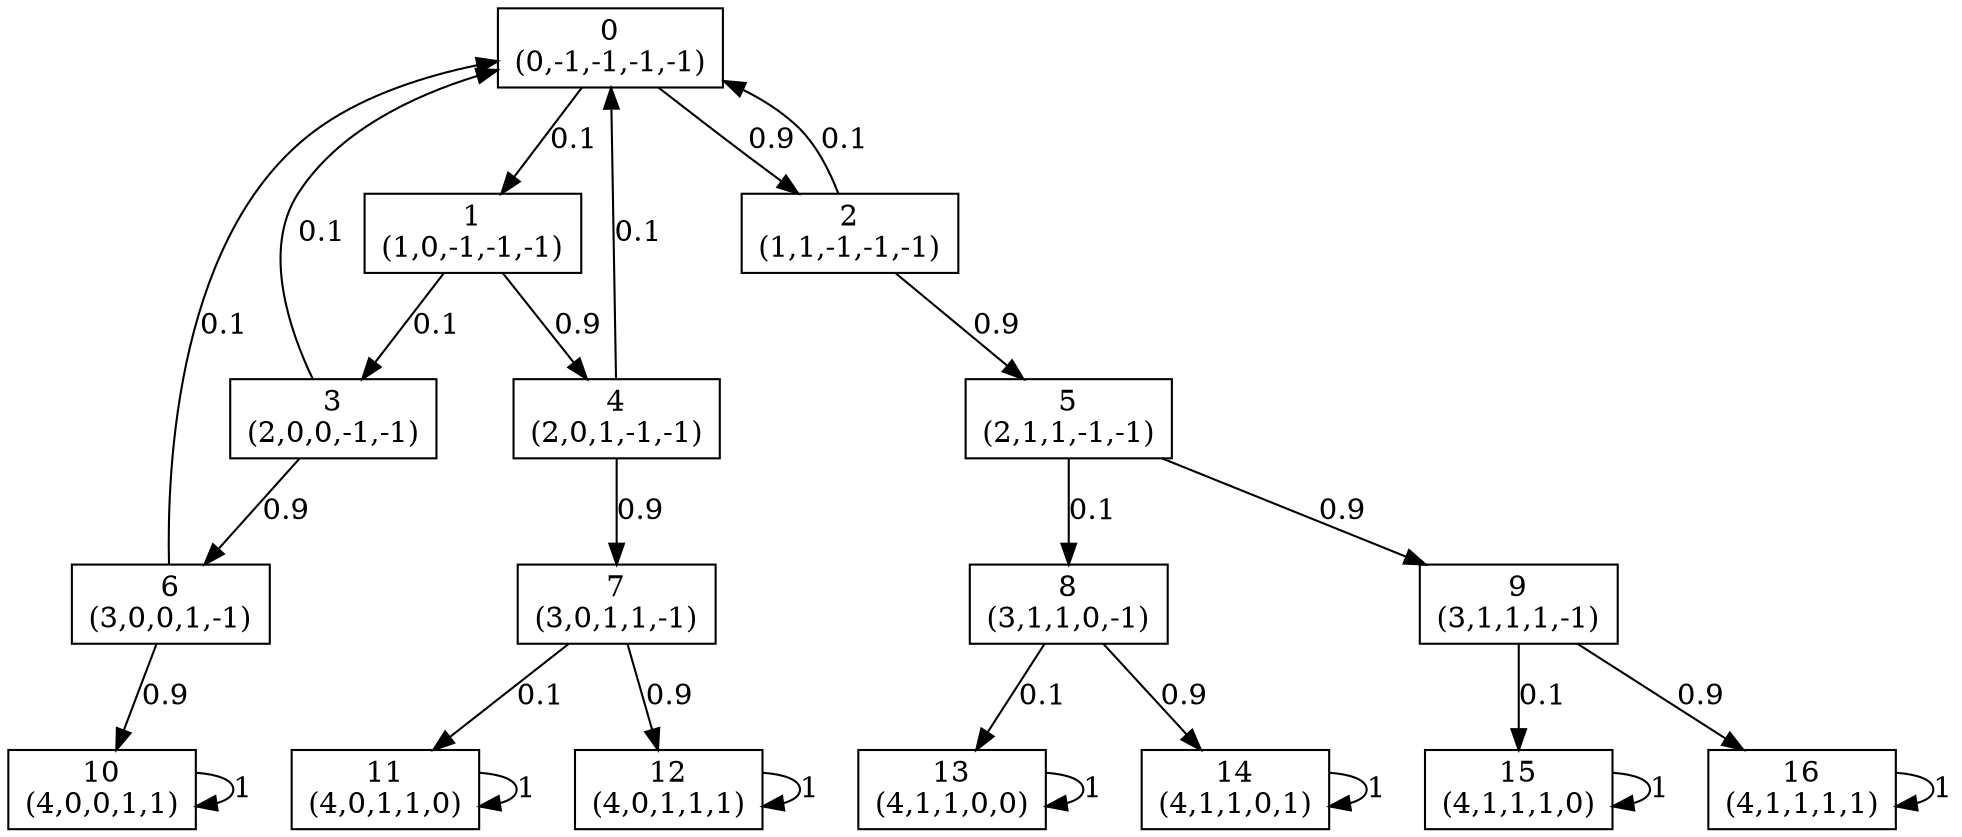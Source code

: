 digraph P {
node [shape=box];
0 -> 1 [ label="0.1" ];
0 -> 2 [ label="0.9" ];
1 -> 3 [ label="0.1" ];
1 -> 4 [ label="0.9" ];
2 -> 0 [ label="0.1" ];
2 -> 5 [ label="0.9" ];
3 -> 0 [ label="0.1" ];
3 -> 6 [ label="0.9" ];
4 -> 0 [ label="0.1" ];
4 -> 7 [ label="0.9" ];
5 -> 8 [ label="0.1" ];
5 -> 9 [ label="0.9" ];
6 -> 0 [ label="0.1" ];
6 -> 10 [ label="0.9" ];
7 -> 11 [ label="0.1" ];
7 -> 12 [ label="0.9" ];
8 -> 13 [ label="0.1" ];
8 -> 14 [ label="0.9" ];
9 -> 15 [ label="0.1" ];
9 -> 16 [ label="0.9" ];
10 -> 10 [ label="1" ];
11 -> 11 [ label="1" ];
12 -> 12 [ label="1" ];
13 -> 13 [ label="1" ];
14 -> 14 [ label="1" ];
15 -> 15 [ label="1" ];
16 -> 16 [ label="1" ];
0 [label="0\n(0,-1,-1,-1,-1)"];
1 [label="1\n(1,0,-1,-1,-1)"];
2 [label="2\n(1,1,-1,-1,-1)"];
3 [label="3\n(2,0,0,-1,-1)"];
4 [label="4\n(2,0,1,-1,-1)"];
5 [label="5\n(2,1,1,-1,-1)"];
6 [label="6\n(3,0,0,1,-1)"];
7 [label="7\n(3,0,1,1,-1)"];
8 [label="8\n(3,1,1,0,-1)"];
9 [label="9\n(3,1,1,1,-1)"];
10 [label="10\n(4,0,0,1,1)"];
11 [label="11\n(4,0,1,1,0)"];
12 [label="12\n(4,0,1,1,1)"];
13 [label="13\n(4,1,1,0,0)"];
14 [label="14\n(4,1,1,0,1)"];
15 [label="15\n(4,1,1,1,0)"];
16 [label="16\n(4,1,1,1,1)"];
}
